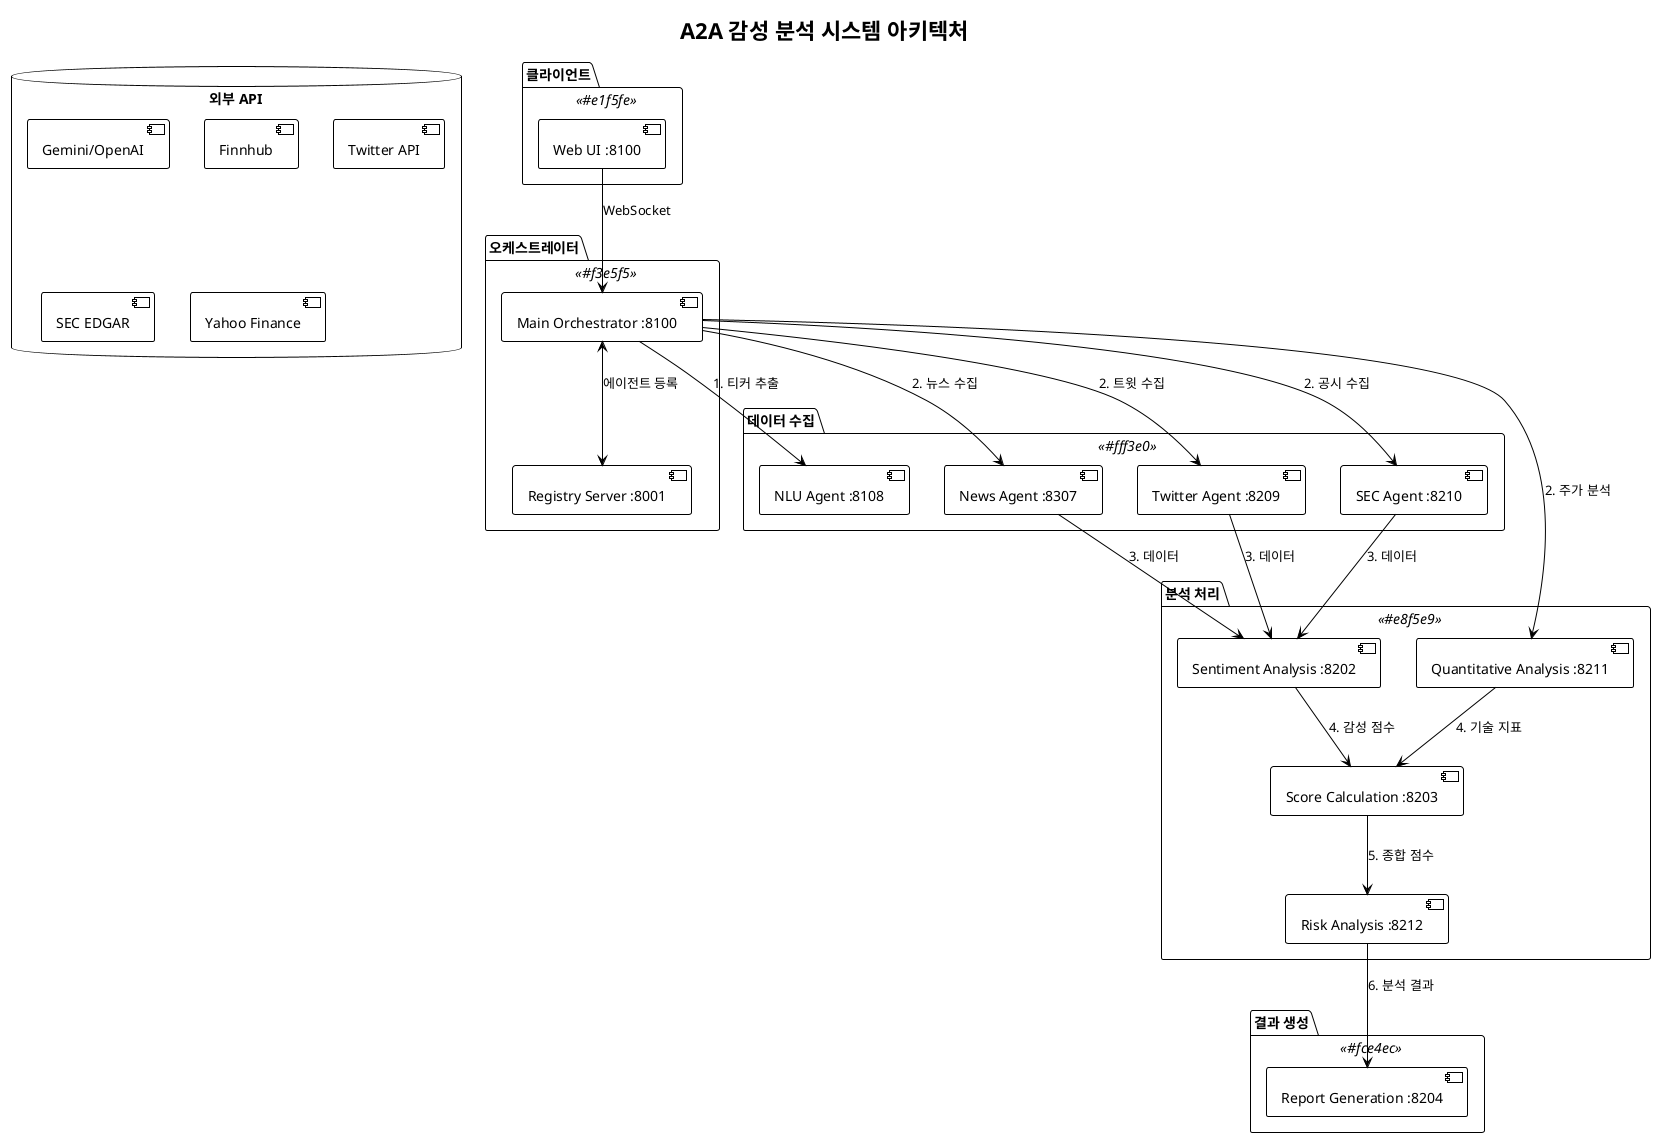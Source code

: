 @startuml A2A_Architecture
!theme plain

title A2A 감성 분석 시스템 아키텍처

' 색상 정의
!define CLIENT_COLOR #e1f5fe
!define ORCHESTRATOR_COLOR #f3e5f5
!define COLLECTOR_COLOR #fff3e0
!define ANALYZER_COLOR #e8f5e9
!define OUTPUT_COLOR #fce4ec

' 컴포넌트 정의
package "클라이언트" <<CLIENT_COLOR>> {
    [Web UI :8100] as UI
}

package "오케스트레이터" <<ORCHESTRATOR_COLOR>> {
    [Main Orchestrator :8100] as MO
    [Registry Server :8001] as REG
}

package "데이터 수집" <<COLLECTOR_COLOR>> {
    [NLU Agent :8108] as NLU
    [News Agent :8307] as NEWS
    [Twitter Agent :8209] as TWITTER
    [SEC Agent :8210] as SEC
}

package "분석 처리" <<ANALYZER_COLOR>> {
    [Sentiment Analysis :8202] as SENT
    [Quantitative Analysis :8211] as QUANT
    [Score Calculation :8203] as SCORE
    [Risk Analysis :8212] as RISK
}

package "결과 생성" <<OUTPUT_COLOR>> {
    [Report Generation :8204] as REPORT
}

' 연결 관계
UI -down-> MO : WebSocket
MO <--> REG : 에이전트 등록

MO --> NLU : 1. 티커 추출
MO --> NEWS : 2. 뉴스 수집
MO --> TWITTER : 2. 트윗 수집
MO --> SEC : 2. 공시 수집
MO --> QUANT : 2. 주가 분석

NEWS --> SENT : 3. 데이터
TWITTER --> SENT : 3. 데이터
SEC --> SENT : 3. 데이터

SENT --> SCORE : 4. 감성 점수
QUANT --> SCORE : 4. 기술 지표

SCORE --> RISK : 5. 종합 점수
RISK --> REPORT : 6. 분석 결과

' 외부 API
database "외부 API" {
    [Gemini/OpenAI]
    [Finnhub]
    [Twitter API]
    [SEC EDGAR]
    [Yahoo Finance]
}

@enduml
